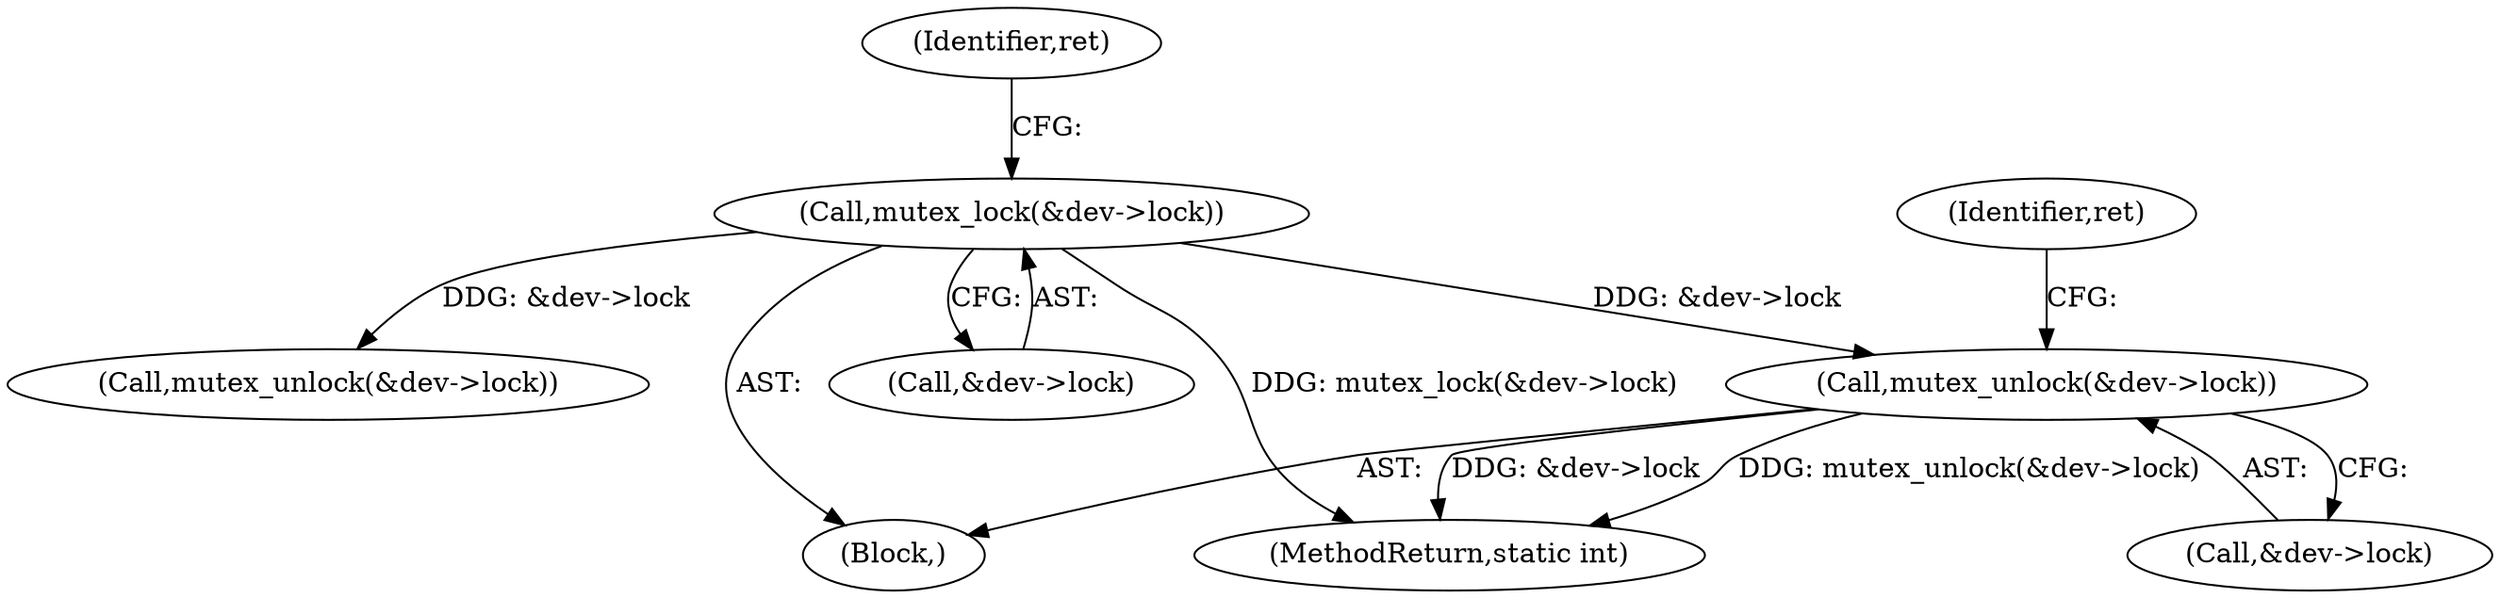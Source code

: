 digraph "0_linux_7a7b5df84b6b4e5d599c7289526eed96541a0654_0@API" {
"1000191" [label="(Call,mutex_unlock(&dev->lock))"];
"1000124" [label="(Call,mutex_lock(&dev->lock))"];
"1000204" [label="(MethodReturn,static int)"];
"1000125" [label="(Call,&dev->lock)"];
"1000191" [label="(Call,mutex_unlock(&dev->lock))"];
"1000179" [label="(Call,mutex_unlock(&dev->lock))"];
"1000124" [label="(Call,mutex_lock(&dev->lock))"];
"1000199" [label="(Identifier,ret)"];
"1000192" [label="(Call,&dev->lock)"];
"1000105" [label="(Block,)"];
"1000130" [label="(Identifier,ret)"];
"1000191" -> "1000105"  [label="AST: "];
"1000191" -> "1000192"  [label="CFG: "];
"1000192" -> "1000191"  [label="AST: "];
"1000199" -> "1000191"  [label="CFG: "];
"1000191" -> "1000204"  [label="DDG: &dev->lock"];
"1000191" -> "1000204"  [label="DDG: mutex_unlock(&dev->lock)"];
"1000124" -> "1000191"  [label="DDG: &dev->lock"];
"1000124" -> "1000105"  [label="AST: "];
"1000124" -> "1000125"  [label="CFG: "];
"1000125" -> "1000124"  [label="AST: "];
"1000130" -> "1000124"  [label="CFG: "];
"1000124" -> "1000204"  [label="DDG: mutex_lock(&dev->lock)"];
"1000124" -> "1000179"  [label="DDG: &dev->lock"];
}
